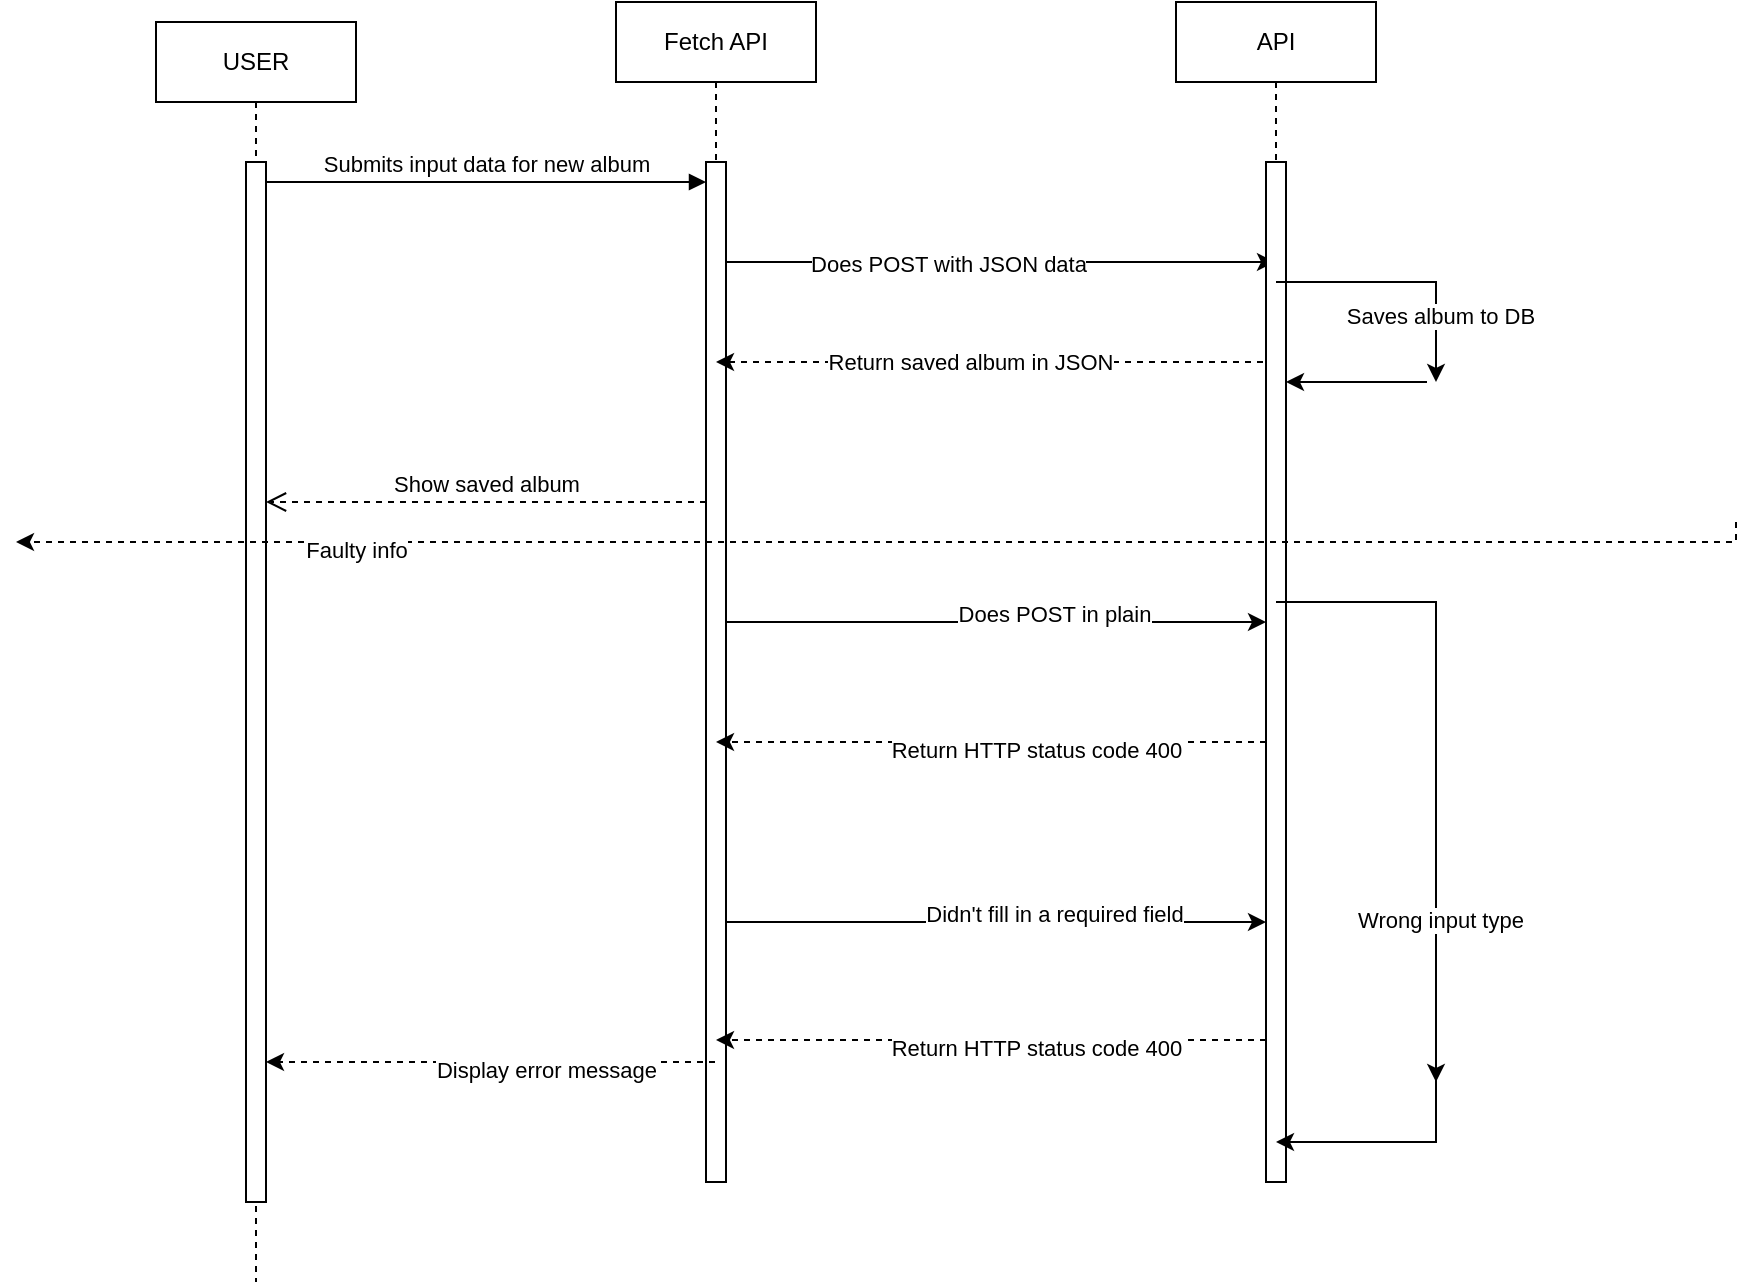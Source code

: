 <mxfile version="24.6.4" type="device">
  <diagram name="Page-1" id="2YBvvXClWsGukQMizWep">
    <mxGraphModel dx="2924" dy="1106" grid="1" gridSize="10" guides="1" tooltips="1" connect="1" arrows="1" fold="1" page="1" pageScale="1" pageWidth="850" pageHeight="1100" math="0" shadow="0">
      <root>
        <mxCell id="0" />
        <mxCell id="1" parent="0" />
        <mxCell id="aM9ryv3xv72pqoxQDRHE-1" value="USER" style="shape=umlLifeline;perimeter=lifelinePerimeter;whiteSpace=wrap;html=1;container=0;dropTarget=0;collapsible=0;recursiveResize=0;outlineConnect=0;portConstraint=eastwest;newEdgeStyle={&quot;edgeStyle&quot;:&quot;elbowEdgeStyle&quot;,&quot;elbow&quot;:&quot;vertical&quot;,&quot;curved&quot;:0,&quot;rounded&quot;:0};" parent="1" vertex="1">
          <mxGeometry x="50" y="40" width="100" height="630" as="geometry" />
        </mxCell>
        <mxCell id="aM9ryv3xv72pqoxQDRHE-2" value="" style="html=1;points=[];perimeter=orthogonalPerimeter;outlineConnect=0;targetShapes=umlLifeline;portConstraint=eastwest;newEdgeStyle={&quot;edgeStyle&quot;:&quot;elbowEdgeStyle&quot;,&quot;elbow&quot;:&quot;vertical&quot;,&quot;curved&quot;:0,&quot;rounded&quot;:0};" parent="aM9ryv3xv72pqoxQDRHE-1" vertex="1">
          <mxGeometry x="45" y="70" width="10" height="520" as="geometry" />
        </mxCell>
        <mxCell id="aM9ryv3xv72pqoxQDRHE-5" value="Fetch API" style="shape=umlLifeline;perimeter=lifelinePerimeter;whiteSpace=wrap;html=1;container=0;dropTarget=0;collapsible=0;recursiveResize=0;outlineConnect=0;portConstraint=eastwest;newEdgeStyle={&quot;edgeStyle&quot;:&quot;elbowEdgeStyle&quot;,&quot;elbow&quot;:&quot;vertical&quot;,&quot;curved&quot;:0,&quot;rounded&quot;:0};" parent="1" vertex="1">
          <mxGeometry x="280" y="30" width="100" height="590" as="geometry" />
        </mxCell>
        <mxCell id="aM9ryv3xv72pqoxQDRHE-6" value="" style="html=1;points=[];perimeter=orthogonalPerimeter;outlineConnect=0;targetShapes=umlLifeline;portConstraint=eastwest;newEdgeStyle={&quot;edgeStyle&quot;:&quot;elbowEdgeStyle&quot;,&quot;elbow&quot;:&quot;vertical&quot;,&quot;curved&quot;:0,&quot;rounded&quot;:0};" parent="aM9ryv3xv72pqoxQDRHE-5" vertex="1">
          <mxGeometry x="45" y="80" width="10" height="510" as="geometry" />
        </mxCell>
        <mxCell id="aM9ryv3xv72pqoxQDRHE-7" value="Submits input data for new album" style="html=1;verticalAlign=bottom;endArrow=block;edgeStyle=elbowEdgeStyle;elbow=vertical;curved=0;rounded=0;" parent="1" source="aM9ryv3xv72pqoxQDRHE-2" target="aM9ryv3xv72pqoxQDRHE-6" edge="1">
          <mxGeometry relative="1" as="geometry">
            <mxPoint x="195" y="130" as="sourcePoint" />
            <Array as="points">
              <mxPoint x="180" y="120" />
            </Array>
          </mxGeometry>
        </mxCell>
        <mxCell id="aM9ryv3xv72pqoxQDRHE-8" value="Show saved album" style="html=1;verticalAlign=bottom;endArrow=open;dashed=1;endSize=8;edgeStyle=elbowEdgeStyle;elbow=vertical;curved=0;rounded=0;" parent="1" source="aM9ryv3xv72pqoxQDRHE-6" target="aM9ryv3xv72pqoxQDRHE-2" edge="1">
          <mxGeometry relative="1" as="geometry">
            <mxPoint x="195" y="205" as="targetPoint" />
            <Array as="points">
              <mxPoint x="190" y="280" />
            </Array>
          </mxGeometry>
        </mxCell>
        <mxCell id="yPbxAwSrSoSEzMs2KVjj-8" value="" style="edgeStyle=elbowEdgeStyle;rounded=0;orthogonalLoop=1;jettySize=auto;html=1;elbow=vertical;curved=0;dashed=1;" parent="1" source="yPbxAwSrSoSEzMs2KVjj-9" target="aM9ryv3xv72pqoxQDRHE-5" edge="1">
          <mxGeometry relative="1" as="geometry">
            <Array as="points">
              <mxPoint x="490" y="210" />
              <mxPoint x="510" y="195" />
            </Array>
          </mxGeometry>
        </mxCell>
        <mxCell id="yPbxAwSrSoSEzMs2KVjj-14" value="Return saved album in JSON " style="edgeLabel;html=1;align=center;verticalAlign=middle;resizable=0;points=[];" parent="yPbxAwSrSoSEzMs2KVjj-8" vertex="1" connectable="0">
          <mxGeometry x="0.096" relative="1" as="geometry">
            <mxPoint as="offset" />
          </mxGeometry>
        </mxCell>
        <mxCell id="yPbxAwSrSoSEzMs2KVjj-7" value="" style="edgeStyle=elbowEdgeStyle;rounded=0;orthogonalLoop=1;jettySize=auto;html=1;elbow=vertical;curved=0;" parent="1" source="aM9ryv3xv72pqoxQDRHE-6" target="yPbxAwSrSoSEzMs2KVjj-9" edge="1">
          <mxGeometry relative="1" as="geometry">
            <Array as="points">
              <mxPoint x="490" y="160" />
            </Array>
          </mxGeometry>
        </mxCell>
        <mxCell id="yPbxAwSrSoSEzMs2KVjj-13" value="Does POST with JSON data" style="edgeLabel;html=1;align=center;verticalAlign=middle;resizable=0;points=[];" parent="yPbxAwSrSoSEzMs2KVjj-7" vertex="1" connectable="0">
          <mxGeometry x="-0.191" y="-1" relative="1" as="geometry">
            <mxPoint as="offset" />
          </mxGeometry>
        </mxCell>
        <mxCell id="yPbxAwSrSoSEzMs2KVjj-9" value="API" style="shape=umlLifeline;perimeter=lifelinePerimeter;whiteSpace=wrap;html=1;container=0;dropTarget=0;collapsible=0;recursiveResize=0;outlineConnect=0;portConstraint=eastwest;newEdgeStyle={&quot;edgeStyle&quot;:&quot;elbowEdgeStyle&quot;,&quot;elbow&quot;:&quot;vertical&quot;,&quot;curved&quot;:0,&quot;rounded&quot;:0};" parent="1" vertex="1">
          <mxGeometry x="560" y="30" width="100" height="590" as="geometry" />
        </mxCell>
        <mxCell id="yPbxAwSrSoSEzMs2KVjj-10" value="" style="html=1;points=[];perimeter=orthogonalPerimeter;outlineConnect=0;targetShapes=umlLifeline;portConstraint=eastwest;newEdgeStyle={&quot;edgeStyle&quot;:&quot;elbowEdgeStyle&quot;,&quot;elbow&quot;:&quot;vertical&quot;,&quot;curved&quot;:0,&quot;rounded&quot;:0};" parent="yPbxAwSrSoSEzMs2KVjj-9" vertex="1">
          <mxGeometry x="45" y="80" width="10" height="510" as="geometry" />
        </mxCell>
        <mxCell id="yPbxAwSrSoSEzMs2KVjj-16" value="" style="edgeStyle=elbowEdgeStyle;rounded=0;orthogonalLoop=1;jettySize=auto;html=1;elbow=vertical;curved=0;" parent="yPbxAwSrSoSEzMs2KVjj-9" edge="1">
          <mxGeometry relative="1" as="geometry">
            <mxPoint x="60.5" y="190" as="sourcePoint" />
            <mxPoint x="55" y="190" as="targetPoint" />
            <Array as="points">
              <mxPoint x="125.5" y="190" />
            </Array>
          </mxGeometry>
        </mxCell>
        <mxCell id="yPbxAwSrSoSEzMs2KVjj-17" value="" style="edgeStyle=elbowEdgeStyle;rounded=0;orthogonalLoop=1;jettySize=auto;html=1;elbow=vertical;curved=0;" parent="1" source="yPbxAwSrSoSEzMs2KVjj-9" edge="1">
          <mxGeometry relative="1" as="geometry">
            <mxPoint x="645.5" y="170" as="sourcePoint" />
            <mxPoint x="690" y="220" as="targetPoint" />
            <Array as="points">
              <mxPoint x="710.5" y="170" />
            </Array>
          </mxGeometry>
        </mxCell>
        <mxCell id="yPbxAwSrSoSEzMs2KVjj-18" value="Saves album to DB" style="edgeLabel;html=1;align=center;verticalAlign=middle;resizable=0;points=[];" parent="yPbxAwSrSoSEzMs2KVjj-17" vertex="1" connectable="0">
          <mxGeometry x="0.494" y="2" relative="1" as="geometry">
            <mxPoint as="offset" />
          </mxGeometry>
        </mxCell>
        <mxCell id="yPbxAwSrSoSEzMs2KVjj-21" value="" style="edgeStyle=elbowEdgeStyle;rounded=0;orthogonalLoop=1;jettySize=auto;html=1;elbow=vertical;curved=0;" parent="1" source="aM9ryv3xv72pqoxQDRHE-6" target="yPbxAwSrSoSEzMs2KVjj-10" edge="1">
          <mxGeometry relative="1" as="geometry">
            <mxPoint x="415" y="275" as="targetPoint" />
            <Array as="points">
              <mxPoint x="470" y="340" />
            </Array>
          </mxGeometry>
        </mxCell>
        <mxCell id="yPbxAwSrSoSEzMs2KVjj-22" value="Does POST in plain" style="edgeLabel;html=1;align=center;verticalAlign=middle;resizable=0;points=[];" parent="yPbxAwSrSoSEzMs2KVjj-21" vertex="1" connectable="0">
          <mxGeometry x="0.215" y="4" relative="1" as="geometry">
            <mxPoint as="offset" />
          </mxGeometry>
        </mxCell>
        <mxCell id="yPbxAwSrSoSEzMs2KVjj-23" value="" style="edgeStyle=elbowEdgeStyle;rounded=0;orthogonalLoop=1;jettySize=auto;html=1;elbow=vertical;curved=0;" parent="1" edge="1" target="yPbxAwSrSoSEzMs2KVjj-9">
          <mxGeometry relative="1" as="geometry">
            <mxPoint x="690" y="560" as="sourcePoint" />
            <mxPoint x="630" y="600" as="targetPoint" />
            <Array as="points">
              <mxPoint x="700.5" y="600" />
            </Array>
          </mxGeometry>
        </mxCell>
        <mxCell id="yPbxAwSrSoSEzMs2KVjj-24" value="" style="edgeStyle=elbowEdgeStyle;rounded=0;orthogonalLoop=1;jettySize=auto;html=1;elbow=vertical;curved=0;" parent="1" edge="1">
          <mxGeometry relative="1" as="geometry">
            <mxPoint x="610" y="330" as="sourcePoint" />
            <mxPoint x="690" y="570" as="targetPoint" />
            <Array as="points">
              <mxPoint x="710.5" y="330" />
            </Array>
          </mxGeometry>
        </mxCell>
        <mxCell id="yPbxAwSrSoSEzMs2KVjj-25" value="&lt;div&gt;Wrong input type&lt;/div&gt;" style="edgeLabel;html=1;align=center;verticalAlign=middle;resizable=0;points=[];" parent="yPbxAwSrSoSEzMs2KVjj-24" vertex="1" connectable="0">
          <mxGeometry x="0.494" y="2" relative="1" as="geometry">
            <mxPoint as="offset" />
          </mxGeometry>
        </mxCell>
        <mxCell id="yPbxAwSrSoSEzMs2KVjj-26" value="" style="edgeStyle=elbowEdgeStyle;rounded=0;orthogonalLoop=1;jettySize=auto;html=1;elbow=vertical;curved=0;dashed=1;" parent="1" source="yPbxAwSrSoSEzMs2KVjj-10" target="aM9ryv3xv72pqoxQDRHE-5" edge="1">
          <mxGeometry relative="1" as="geometry">
            <mxPoint x="350" y="400" as="sourcePoint" />
            <mxPoint x="620" y="400" as="targetPoint" />
            <Array as="points">
              <mxPoint x="485" y="400" />
            </Array>
          </mxGeometry>
        </mxCell>
        <mxCell id="yPbxAwSrSoSEzMs2KVjj-27" value="Return HTTP status code 400" style="edgeLabel;html=1;align=center;verticalAlign=middle;resizable=0;points=[];" parent="yPbxAwSrSoSEzMs2KVjj-26" vertex="1" connectable="0">
          <mxGeometry x="0.215" y="4" relative="1" as="geometry">
            <mxPoint x="52" as="offset" />
          </mxGeometry>
        </mxCell>
        <mxCell id="yPbxAwSrSoSEzMs2KVjj-30" value="" style="edgeStyle=elbowEdgeStyle;rounded=0;orthogonalLoop=1;jettySize=auto;html=1;elbow=vertical;curved=0;dashed=1;" parent="1" edge="1" target="aM9ryv3xv72pqoxQDRHE-2" source="aM9ryv3xv72pqoxQDRHE-5">
          <mxGeometry relative="1" as="geometry">
            <mxPoint x="329.5" y="410" as="sourcePoint" />
            <mxPoint x="99.5" y="410" as="targetPoint" />
            <Array as="points">
              <mxPoint x="210" y="560" />
            </Array>
          </mxGeometry>
        </mxCell>
        <mxCell id="yPbxAwSrSoSEzMs2KVjj-31" value="Display error message" style="edgeLabel;html=1;align=center;verticalAlign=middle;resizable=0;points=[];" parent="yPbxAwSrSoSEzMs2KVjj-30" vertex="1" connectable="0">
          <mxGeometry x="0.215" y="4" relative="1" as="geometry">
            <mxPoint x="52" as="offset" />
          </mxGeometry>
        </mxCell>
        <mxCell id="yPbxAwSrSoSEzMs2KVjj-32" value="" style="edgeStyle=elbowEdgeStyle;rounded=0;orthogonalLoop=1;jettySize=auto;html=1;elbow=vertical;curved=0;dashed=1;" parent="1" edge="1">
          <mxGeometry relative="1" as="geometry">
            <mxPoint x="840" y="290" as="sourcePoint" />
            <mxPoint x="-20" y="300" as="targetPoint" />
            <Array as="points">
              <mxPoint x="465" y="300" />
            </Array>
          </mxGeometry>
        </mxCell>
        <mxCell id="yPbxAwSrSoSEzMs2KVjj-33" value="Faulty info" style="edgeLabel;html=1;align=center;verticalAlign=middle;resizable=0;points=[];" parent="yPbxAwSrSoSEzMs2KVjj-32" vertex="1" connectable="0">
          <mxGeometry x="0.215" y="4" relative="1" as="geometry">
            <mxPoint x="-172" as="offset" />
          </mxGeometry>
        </mxCell>
        <mxCell id="nd7iLwG8LgdWXTnvvO9f-1" value="" style="edgeStyle=elbowEdgeStyle;rounded=0;orthogonalLoop=1;jettySize=auto;html=1;elbow=vertical;curved=0;" edge="1" parent="1">
          <mxGeometry relative="1" as="geometry">
            <mxPoint x="605" y="490" as="targetPoint" />
            <Array as="points">
              <mxPoint x="470" y="490" />
            </Array>
            <mxPoint x="335" y="490" as="sourcePoint" />
          </mxGeometry>
        </mxCell>
        <mxCell id="nd7iLwG8LgdWXTnvvO9f-2" value="Didn&#39;t fill in a required field" style="edgeLabel;html=1;align=center;verticalAlign=middle;resizable=0;points=[];" vertex="1" connectable="0" parent="nd7iLwG8LgdWXTnvvO9f-1">
          <mxGeometry x="0.215" y="4" relative="1" as="geometry">
            <mxPoint as="offset" />
          </mxGeometry>
        </mxCell>
        <mxCell id="nd7iLwG8LgdWXTnvvO9f-3" value="" style="edgeStyle=elbowEdgeStyle;rounded=0;orthogonalLoop=1;jettySize=auto;html=1;elbow=vertical;curved=0;dashed=1;" edge="1" parent="1">
          <mxGeometry relative="1" as="geometry">
            <mxPoint x="605" y="549" as="sourcePoint" />
            <mxPoint x="330" y="549" as="targetPoint" />
            <Array as="points">
              <mxPoint x="485" y="549" />
            </Array>
          </mxGeometry>
        </mxCell>
        <mxCell id="nd7iLwG8LgdWXTnvvO9f-4" value="Return HTTP status code 400" style="edgeLabel;html=1;align=center;verticalAlign=middle;resizable=0;points=[];" vertex="1" connectable="0" parent="nd7iLwG8LgdWXTnvvO9f-3">
          <mxGeometry x="0.215" y="4" relative="1" as="geometry">
            <mxPoint x="52" as="offset" />
          </mxGeometry>
        </mxCell>
      </root>
    </mxGraphModel>
  </diagram>
</mxfile>
